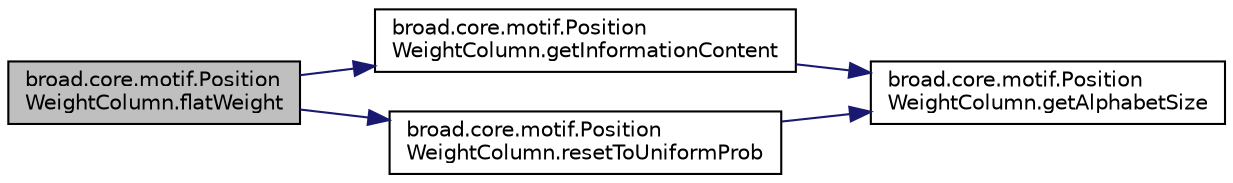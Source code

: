 digraph "broad.core.motif.PositionWeightColumn.flatWeight"
{
  edge [fontname="Helvetica",fontsize="10",labelfontname="Helvetica",labelfontsize="10"];
  node [fontname="Helvetica",fontsize="10",shape=record];
  rankdir="LR";
  Node1 [label="broad.core.motif.Position\lWeightColumn.flatWeight",height=0.2,width=0.4,color="black", fillcolor="grey75", style="filled" fontcolor="black"];
  Node1 -> Node2 [color="midnightblue",fontsize="10",style="solid"];
  Node2 [label="broad.core.motif.Position\lWeightColumn.getInformationContent",height=0.2,width=0.4,color="black", fillcolor="white", style="filled",URL="$classbroad_1_1core_1_1motif_1_1_position_weight_column.html#ac3d42c98e9344071ac290237548d7337"];
  Node2 -> Node3 [color="midnightblue",fontsize="10",style="solid"];
  Node3 [label="broad.core.motif.Position\lWeightColumn.getAlphabetSize",height=0.2,width=0.4,color="black", fillcolor="white", style="filled",URL="$classbroad_1_1core_1_1motif_1_1_position_weight_column.html#a629eb4fe6442a462bc5b5c7352576364"];
  Node1 -> Node4 [color="midnightblue",fontsize="10",style="solid"];
  Node4 [label="broad.core.motif.Position\lWeightColumn.resetToUniformProb",height=0.2,width=0.4,color="black", fillcolor="white", style="filled",URL="$classbroad_1_1core_1_1motif_1_1_position_weight_column.html#a526ed9055573827b2ccff975140a362f"];
  Node4 -> Node3 [color="midnightblue",fontsize="10",style="solid"];
}
